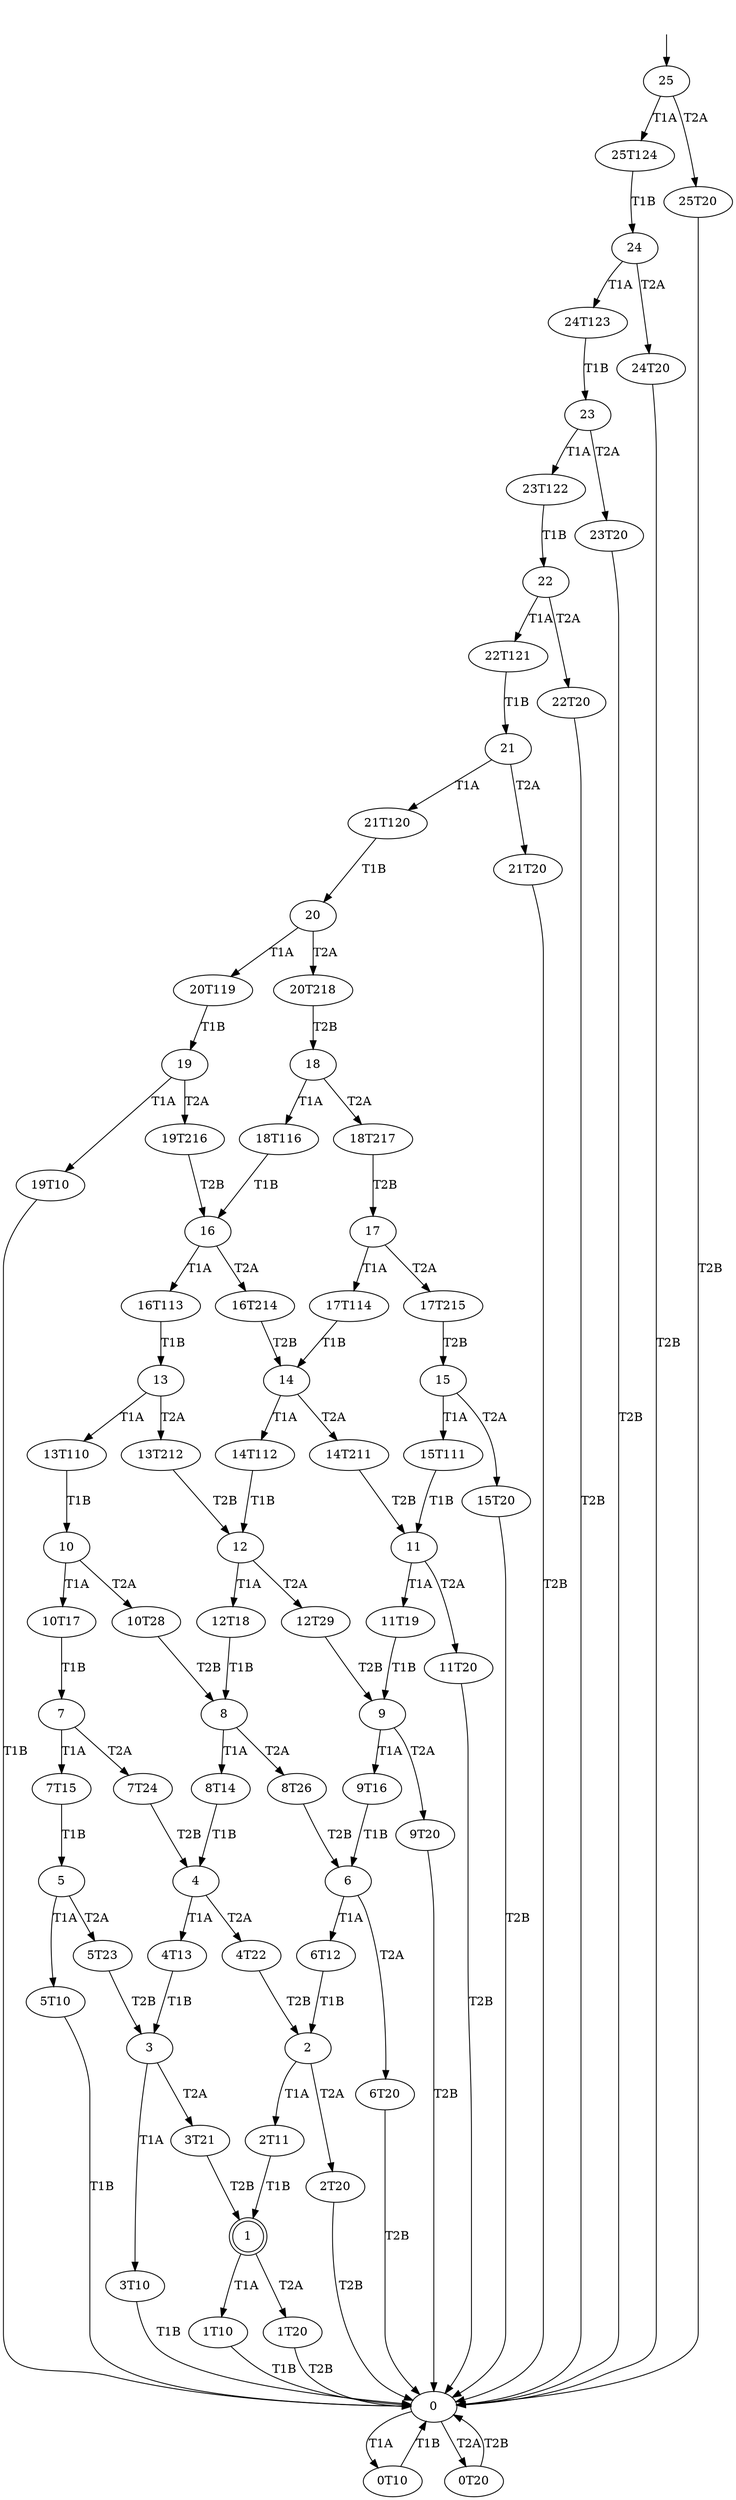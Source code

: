 digraph M_B_A {
0 [label="0"];
1 [label="1", shape=doublecircle];
2 [label="2"];
3 [label="3"];
4 [label="4"];
5 [label="5"];
6 [label="6"];
7 [label="7"];
8 [label="8"];
9 [label="9"];
10 [label="10"];
11 [label="11"];
12 [label="12"];
13 [label="13"];
14 [label="14"];
15 [label="15"];
16 [label="16"];
17 [label="17"];
18 [label="18"];
19 [label="19"];
20 [label="20"];
21 [label="21"];
22 [label="22"];
23 [label="23"];
24 [label="24"];
25 [label="25"];
"0T10" [label="0T10"];
"0T20" [label="0T20"];
"1T10" [label="1T10"];
"1T20" [label="1T20"];
"2T11" [label="2T11"];
"2T20" [label="2T20"];
"3T10" [label="3T10"];
"3T21" [label="3T21"];
"4T13" [label="4T13"];
"4T22" [label="4T22"];
"5T10" [label="5T10"];
"5T23" [label="5T23"];
"6T12" [label="6T12"];
"6T20" [label="6T20"];
"7T15" [label="7T15"];
"7T24" [label="7T24"];
"8T14" [label="8T14"];
"8T26" [label="8T26"];
"9T16" [label="9T16"];
"9T20" [label="9T20"];
"10T17" [label="10T17"];
"10T28" [label="10T28"];
"11T19" [label="11T19"];
"11T20" [label="11T20"];
"12T18" [label="12T18"];
"12T29" [label="12T29"];
"13T110" [label="13T110"];
"13T212" [label="13T212"];
"14T112" [label="14T112"];
"14T211" [label="14T211"];
"15T111" [label="15T111"];
"15T20" [label="15T20"];
"16T113" [label="16T113"];
"16T214" [label="16T214"];
"17T114" [label="17T114"];
"17T215" [label="17T215"];
"18T116" [label="18T116"];
"18T217" [label="18T217"];
"19T10" [label="19T10"];
"19T216" [label="19T216"];
"20T119" [label="20T119"];
"20T218" [label="20T218"];
"21T120" [label="21T120"];
"21T20" [label="21T20"];
"22T121" [label="22T121"];
"22T20" [label="22T20"];
"23T122" [label="23T122"];
"23T20" [label="23T20"];
"24T123" [label="24T123"];
"24T20" [label="24T20"];
"25T124" [label="25T124"];
"25T20" [label="25T20"];
0 -> "0T10"  [label="T1A"];
0 -> "0T20"  [label="T2A"];
1 -> "1T10"  [label="T1A"];
1 -> "1T20"  [label="T2A"];
2 -> "2T11"  [label="T1A"];
2 -> "2T20"  [label="T2A"];
3 -> "3T10"  [label="T1A"];
3 -> "3T21"  [label="T2A"];
4 -> "4T13"  [label="T1A"];
4 -> "4T22"  [label="T2A"];
5 -> "5T10"  [label="T1A"];
5 -> "5T23"  [label="T2A"];
6 -> "6T12"  [label="T1A"];
6 -> "6T20"  [label="T2A"];
7 -> "7T15"  [label="T1A"];
7 -> "7T24"  [label="T2A"];
8 -> "8T14"  [label="T1A"];
8 -> "8T26"  [label="T2A"];
9 -> "9T16"  [label="T1A"];
9 -> "9T20"  [label="T2A"];
10 -> "10T17"  [label="T1A"];
10 -> "10T28"  [label="T2A"];
11 -> "11T19"  [label="T1A"];
11 -> "11T20"  [label="T2A"];
12 -> "12T18"  [label="T1A"];
12 -> "12T29"  [label="T2A"];
13 -> "13T110"  [label="T1A"];
13 -> "13T212"  [label="T2A"];
14 -> "14T112"  [label="T1A"];
14 -> "14T211"  [label="T2A"];
15 -> "15T111"  [label="T1A"];
15 -> "15T20"  [label="T2A"];
16 -> "16T113"  [label="T1A"];
16 -> "16T214"  [label="T2A"];
17 -> "17T114"  [label="T1A"];
17 -> "17T215"  [label="T2A"];
18 -> "18T116"  [label="T1A"];
18 -> "18T217"  [label="T2A"];
19 -> "19T10"  [label="T1A"];
19 -> "19T216"  [label="T2A"];
20 -> "20T119"  [label="T1A"];
20 -> "20T218"  [label="T2A"];
21 -> "21T120"  [label="T1A"];
21 -> "21T20"  [label="T2A"];
22 -> "22T121"  [label="T1A"];
22 -> "22T20"  [label="T2A"];
23 -> "23T122"  [label="T1A"];
23 -> "23T20"  [label="T2A"];
24 -> "24T123"  [label="T1A"];
24 -> "24T20"  [label="T2A"];
25 -> "25T124"  [label="T1A"];
25 -> "25T20"  [label="T2A"];
"0T10" -> 0  [label="T1B"];
"0T20" -> 0  [label="T2B"];
"1T10" -> 0  [label="T1B"];
"1T20" -> 0  [label="T2B"];
"2T11" -> 1  [label="T1B"];
"2T20" -> 0  [label="T2B"];
"3T10" -> 0  [label="T1B"];
"3T21" -> 1  [label="T2B"];
"4T13" -> 3  [label="T1B"];
"4T22" -> 2  [label="T2B"];
"5T10" -> 0  [label="T1B"];
"5T23" -> 3  [label="T2B"];
"6T12" -> 2  [label="T1B"];
"6T20" -> 0  [label="T2B"];
"7T15" -> 5  [label="T1B"];
"7T24" -> 4  [label="T2B"];
"8T14" -> 4  [label="T1B"];
"8T26" -> 6  [label="T2B"];
"9T16" -> 6  [label="T1B"];
"9T20" -> 0  [label="T2B"];
"10T17" -> 7  [label="T1B"];
"10T28" -> 8  [label="T2B"];
"11T19" -> 9  [label="T1B"];
"11T20" -> 0  [label="T2B"];
"12T18" -> 8  [label="T1B"];
"12T29" -> 9  [label="T2B"];
"13T110" -> 10  [label="T1B"];
"13T212" -> 12  [label="T2B"];
"14T112" -> 12  [label="T1B"];
"14T211" -> 11  [label="T2B"];
"15T111" -> 11  [label="T1B"];
"15T20" -> 0  [label="T2B"];
"16T113" -> 13  [label="T1B"];
"16T214" -> 14  [label="T2B"];
"17T114" -> 14  [label="T1B"];
"17T215" -> 15  [label="T2B"];
"18T116" -> 16  [label="T1B"];
"18T217" -> 17  [label="T2B"];
"19T10" -> 0  [label="T1B"];
"19T216" -> 16  [label="T2B"];
"20T119" -> 19  [label="T1B"];
"20T218" -> 18  [label="T2B"];
"21T120" -> 20  [label="T1B"];
"21T20" -> 0  [label="T2B"];
"22T121" -> 21  [label="T1B"];
"22T20" -> 0  [label="T2B"];
"23T122" -> 22  [label="T1B"];
"23T20" -> 0  [label="T2B"];
"24T123" -> 23  [label="T1B"];
"24T20" -> 0  [label="T2B"];
"25T124" -> 24  [label="T1B"];
"25T20" -> 0  [label="T2B"];
__start0 [label="", shape=none];
__start0 -> 25  [label=""];
}
